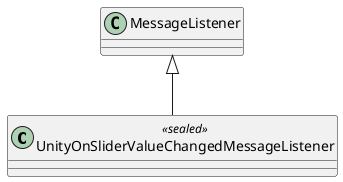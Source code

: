 @startuml
class UnityOnSliderValueChangedMessageListener <<sealed>> {
}
MessageListener <|-- UnityOnSliderValueChangedMessageListener
@enduml
